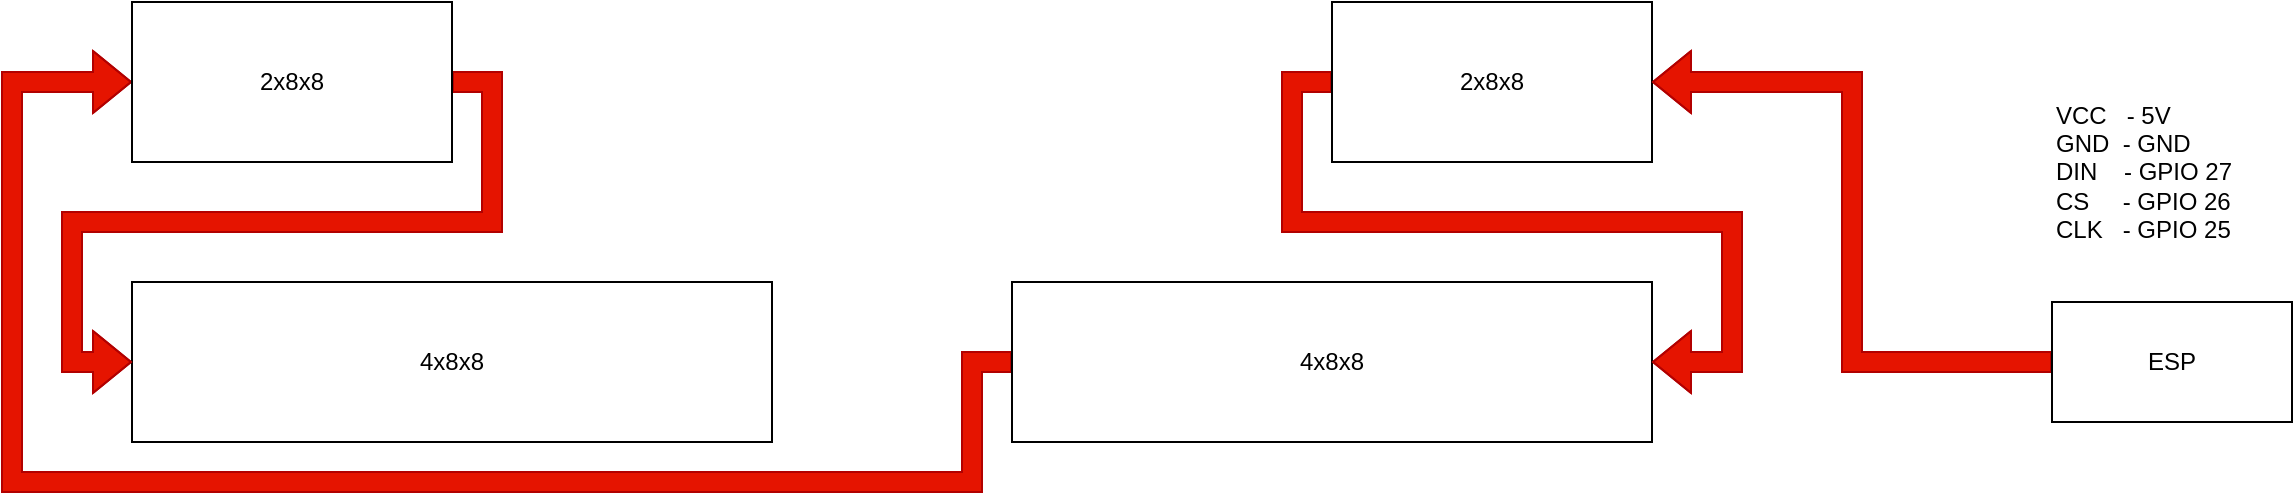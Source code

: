 <mxfile version="28.2.5">
  <diagram name="Seite-1" id="QRnmkz9Htvh9iMkd-a5p">
    <mxGraphModel dx="2253" dy="841" grid="1" gridSize="10" guides="1" tooltips="1" connect="1" arrows="1" fold="1" page="1" pageScale="1" pageWidth="827" pageHeight="1169" math="0" shadow="0">
      <root>
        <mxCell id="0" />
        <mxCell id="1" parent="0" />
        <mxCell id="_diy9mrXUE7d9mHjoQlm-21" style="edgeStyle=orthogonalEdgeStyle;rounded=0;orthogonalLoop=1;jettySize=auto;html=1;exitX=0;exitY=0.5;exitDx=0;exitDy=0;entryX=0;entryY=0.5;entryDx=0;entryDy=0;fillColor=#e51400;strokeColor=#B20000;shape=flexArrow;" edge="1" parent="1" source="_diy9mrXUE7d9mHjoQlm-12" target="_diy9mrXUE7d9mHjoQlm-17">
          <mxGeometry relative="1" as="geometry">
            <Array as="points">
              <mxPoint x="460" y="640" />
              <mxPoint x="460" y="700" />
              <mxPoint x="-20" y="700" />
              <mxPoint x="-20" y="500" />
            </Array>
          </mxGeometry>
        </mxCell>
        <mxCell id="_diy9mrXUE7d9mHjoQlm-12" value="4x8x8" style="rounded=0;whiteSpace=wrap;html=1;" vertex="1" parent="1">
          <mxGeometry x="480" y="600" width="320" height="80" as="geometry" />
        </mxCell>
        <mxCell id="_diy9mrXUE7d9mHjoQlm-20" style="edgeStyle=orthogonalEdgeStyle;rounded=0;orthogonalLoop=1;jettySize=auto;html=1;exitX=0;exitY=0.5;exitDx=0;exitDy=0;entryX=1;entryY=0.5;entryDx=0;entryDy=0;fillColor=#e51400;strokeColor=#B20000;shape=flexArrow;" edge="1" parent="1" source="_diy9mrXUE7d9mHjoQlm-14" target="_diy9mrXUE7d9mHjoQlm-12">
          <mxGeometry relative="1" as="geometry">
            <Array as="points">
              <mxPoint x="620" y="500" />
              <mxPoint x="620" y="570" />
              <mxPoint x="840" y="570" />
              <mxPoint x="840" y="640" />
            </Array>
          </mxGeometry>
        </mxCell>
        <mxCell id="_diy9mrXUE7d9mHjoQlm-14" value="2x8x8" style="rounded=0;whiteSpace=wrap;html=1;" vertex="1" parent="1">
          <mxGeometry x="640" y="460" width="160" height="80" as="geometry" />
        </mxCell>
        <mxCell id="_diy9mrXUE7d9mHjoQlm-16" value="4x8x8" style="rounded=0;whiteSpace=wrap;html=1;" vertex="1" parent="1">
          <mxGeometry x="40" y="600" width="320" height="80" as="geometry" />
        </mxCell>
        <mxCell id="_diy9mrXUE7d9mHjoQlm-22" style="edgeStyle=orthogonalEdgeStyle;rounded=0;orthogonalLoop=1;jettySize=auto;html=1;exitX=1;exitY=0.5;exitDx=0;exitDy=0;entryX=0;entryY=0.5;entryDx=0;entryDy=0;fillColor=#e51400;strokeColor=#B20000;shape=flexArrow;" edge="1" parent="1" source="_diy9mrXUE7d9mHjoQlm-17" target="_diy9mrXUE7d9mHjoQlm-16">
          <mxGeometry relative="1" as="geometry">
            <Array as="points">
              <mxPoint x="220" y="500" />
              <mxPoint x="220" y="570" />
              <mxPoint x="10" y="570" />
              <mxPoint x="10" y="640" />
            </Array>
          </mxGeometry>
        </mxCell>
        <mxCell id="_diy9mrXUE7d9mHjoQlm-17" value="2x8x8" style="rounded=0;whiteSpace=wrap;html=1;" vertex="1" parent="1">
          <mxGeometry x="40" y="460" width="160" height="80" as="geometry" />
        </mxCell>
        <mxCell id="_diy9mrXUE7d9mHjoQlm-18" style="edgeStyle=orthogonalEdgeStyle;rounded=0;orthogonalLoop=1;jettySize=auto;html=1;entryX=1;entryY=0.5;entryDx=0;entryDy=0;fillColor=#e51400;strokeColor=#B20000;shape=flexArrow;" edge="1" parent="1" source="_diy9mrXUE7d9mHjoQlm-19" target="_diy9mrXUE7d9mHjoQlm-14">
          <mxGeometry relative="1" as="geometry" />
        </mxCell>
        <mxCell id="_diy9mrXUE7d9mHjoQlm-19" value="ESP" style="rounded=0;whiteSpace=wrap;html=1;" vertex="1" parent="1">
          <mxGeometry x="1000" y="610" width="120" height="60" as="geometry" />
        </mxCell>
        <mxCell id="_diy9mrXUE7d9mHjoQlm-23" value="&lt;div&gt;VCC&amp;nbsp; &amp;nbsp;- 5V&lt;/div&gt;GND&amp;nbsp; - GND&lt;div&gt;&lt;div&gt;DIN&amp;nbsp; &amp;nbsp; - GPIO 27&lt;/div&gt;&lt;/div&gt;&lt;div&gt;CS&amp;nbsp; &amp;nbsp; &amp;nbsp;- GPIO 26&lt;/div&gt;&lt;div&gt;CLK&amp;nbsp; &amp;nbsp;- GPIO 25&lt;/div&gt;" style="text;html=1;align=left;verticalAlign=middle;whiteSpace=wrap;rounded=0;" vertex="1" parent="1">
          <mxGeometry x="1000" y="480" width="120" height="130" as="geometry" />
        </mxCell>
      </root>
    </mxGraphModel>
  </diagram>
</mxfile>
